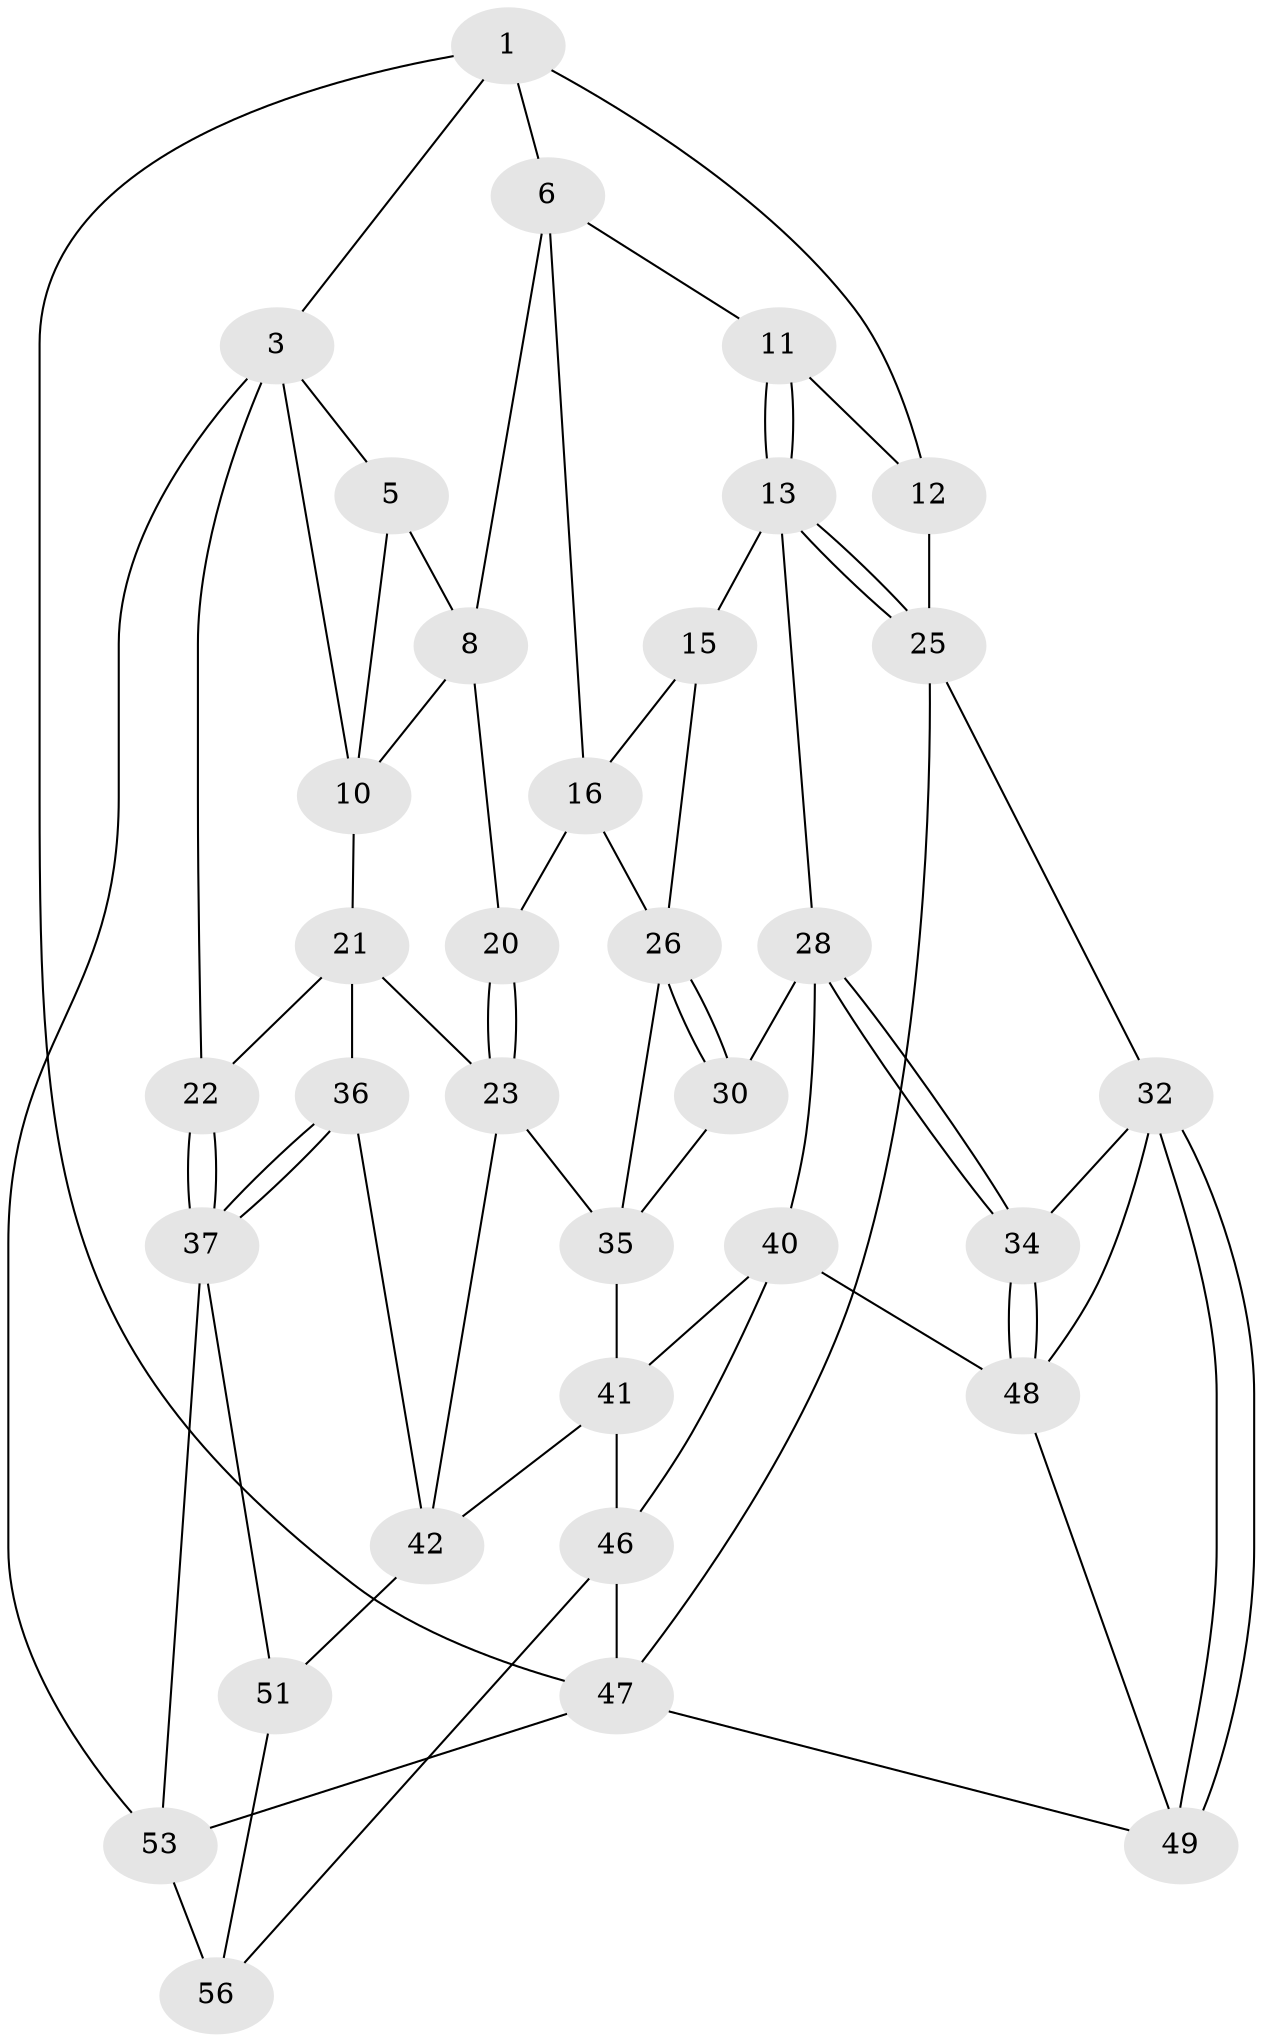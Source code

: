 // original degree distribution, {3: 0.034482758620689655, 6: 0.22413793103448276, 5: 0.4827586206896552, 4: 0.25862068965517243}
// Generated by graph-tools (version 1.1) at 2025/11/02/27/25 16:11:55]
// undirected, 34 vertices, 72 edges
graph export_dot {
graph [start="1"]
  node [color=gray90,style=filled];
  1 [pos="+0.6794708236582166+0",super="+2"];
  3 [pos="+0+0",super="+4"];
  5 [pos="+0.5867014486000589+0",super="+9"];
  6 [pos="+0.855128786795239+0.127364848153164",super="+7"];
  8 [pos="+0.6121503050849056+0.18736443625619434",super="+17"];
  10 [pos="+0.22796617053897938+0.2116098179060971",super="+18"];
  11 [pos="+0.907305617641709+0.14399128401222927"];
  12 [pos="+1+0"];
  13 [pos="+0.8765336442576935+0.3892516115074201",super="+14"];
  15 [pos="+0.797352002079566+0.4003761892459005"];
  16 [pos="+0.6834372748638549+0.27847268232667965",super="+19"];
  20 [pos="+0.3901478478140009+0.45543960950733947"];
  21 [pos="+0.1455960296495519+0.2881971082414529",super="+24"];
  22 [pos="+0+0.2918964304593009"];
  23 [pos="+0.3453407705279026+0.5636023325788823",super="+39"];
  25 [pos="+1+0.4519586329195487",super="+31"];
  26 [pos="+0.734137125157677+0.4561607940208423",super="+27"];
  28 [pos="+0.8537689148823338+0.6855094327236645",super="+29"];
  30 [pos="+0.7008953924449505+0.5824947284851457"];
  32 [pos="+0.9243834527702485+0.6905304558260482",super="+33"];
  34 [pos="+0.8554599668757847+0.6872827190020679"];
  35 [pos="+0.6210622461471876+0.6108192869274313",super="+38"];
  36 [pos="+0+0.5634882101233172"];
  37 [pos="+0+0.5886330169269143",super="+52"];
  40 [pos="+0.6581856592201824+0.7062251920194865",super="+45"];
  41 [pos="+0.6131537822542447+0.6562156346839626",super="+43"];
  42 [pos="+0.3490174758435843+0.6619927878359364",super="+44"];
  46 [pos="+0.4774948319658853+1",super="+55"];
  47 [pos="+1+1",super="+58"];
  48 [pos="+0.7801319862210757+0.8261539844123369",super="+50"];
  49 [pos="+1+1"];
  51 [pos="+0.13227834796798196+0.8318368663653027"];
  53 [pos="+0+1",super="+54"];
  56 [pos="+0.3871969385365514+1",super="+57"];
  1 -- 6;
  1 -- 3;
  1 -- 12;
  1 -- 47;
  3 -- 22;
  3 -- 10;
  3 -- 5;
  3 -- 53;
  5 -- 8;
  5 -- 10;
  6 -- 11;
  6 -- 8;
  6 -- 16;
  8 -- 20;
  8 -- 10;
  10 -- 21;
  11 -- 12;
  11 -- 13;
  11 -- 13;
  12 -- 25;
  13 -- 25;
  13 -- 25;
  13 -- 28;
  13 -- 15;
  15 -- 16;
  15 -- 26;
  16 -- 26;
  16 -- 20;
  20 -- 23;
  20 -- 23;
  21 -- 22;
  21 -- 36;
  21 -- 23;
  22 -- 37;
  22 -- 37;
  23 -- 42;
  23 -- 35;
  25 -- 32;
  25 -- 47;
  26 -- 30;
  26 -- 30;
  26 -- 35;
  28 -- 34;
  28 -- 34;
  28 -- 40;
  28 -- 30;
  30 -- 35;
  32 -- 49;
  32 -- 49;
  32 -- 48;
  32 -- 34;
  34 -- 48;
  34 -- 48;
  35 -- 41;
  36 -- 37;
  36 -- 37;
  36 -- 42;
  37 -- 53;
  37 -- 51;
  40 -- 41;
  40 -- 48;
  40 -- 46;
  41 -- 42;
  41 -- 46;
  42 -- 51;
  46 -- 56;
  46 -- 47;
  47 -- 49;
  47 -- 53;
  48 -- 49;
  51 -- 56;
  53 -- 56 [weight=2];
}
